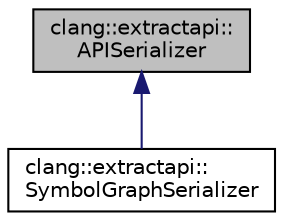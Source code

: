 digraph "clang::extractapi::APISerializer"
{
 // LATEX_PDF_SIZE
  bgcolor="transparent";
  edge [fontname="Helvetica",fontsize="10",labelfontname="Helvetica",labelfontsize="10"];
  node [fontname="Helvetica",fontsize="10",shape=record];
  Node1 [label="clang::extractapi::\lAPISerializer",height=0.2,width=0.4,color="black", fillcolor="grey75", style="filled", fontcolor="black",tooltip="The base interface of serializers for API information."];
  Node1 -> Node2 [dir="back",color="midnightblue",fontsize="10",style="solid",fontname="Helvetica"];
  Node2 [label="clang::extractapi::\lSymbolGraphSerializer",height=0.2,width=0.4,color="black",URL="$classclang_1_1extractapi_1_1SymbolGraphSerializer.html",tooltip="The serializer that organizes API information in the Symbol Graph format."];
}

